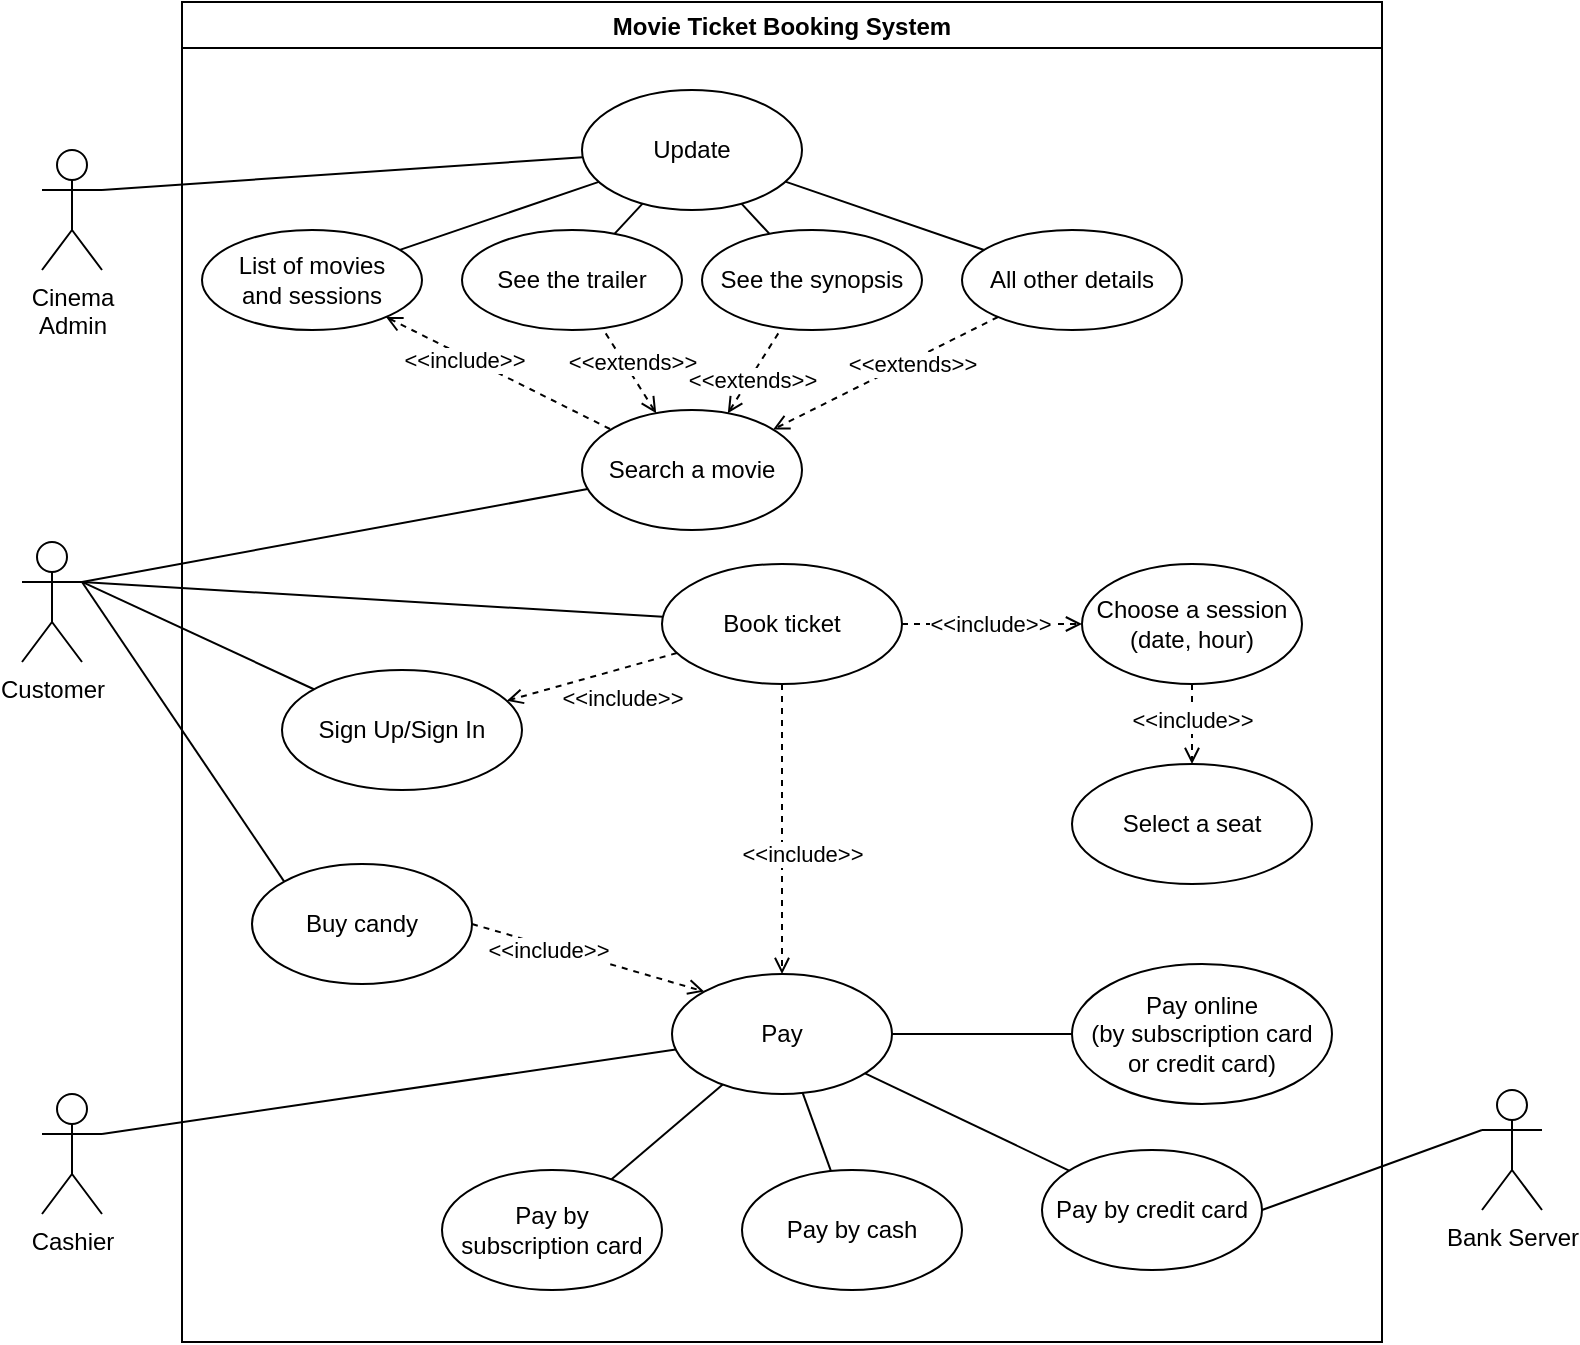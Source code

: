 <mxfile version="20.4.1" type="github"><diagram id="VBMkxzNfvZtcTCC2y9Cj" name="Page-1"><mxGraphModel dx="2129" dy="684" grid="1" gridSize="10" guides="1" tooltips="1" connect="1" arrows="1" fold="1" page="1" pageScale="1" pageWidth="827" pageHeight="1169" math="0" shadow="0"><root><mxCell id="0"/><mxCell id="1" parent="0"/><mxCell id="VIb6RzidRsfvzU3eIvCG-31" style="edgeStyle=none;rounded=0;orthogonalLoop=1;jettySize=auto;html=1;exitX=1;exitY=0.333;exitDx=0;exitDy=0;exitPerimeter=0;entryX=0;entryY=0;entryDx=0;entryDy=0;startArrow=none;startFill=0;endArrow=none;endFill=0;" parent="1" source="VIb6RzidRsfvzU3eIvCG-1" target="VIb6RzidRsfvzU3eIvCG-17" edge="1"><mxGeometry relative="1" as="geometry"/></mxCell><mxCell id="VIb6RzidRsfvzU3eIvCG-1" value="Customer" style="shape=umlActor;verticalLabelPosition=bottom;verticalAlign=top;html=1;outlineConnect=0;" parent="1" vertex="1"><mxGeometry x="40" y="310" width="30" height="60" as="geometry"/></mxCell><mxCell id="VIb6RzidRsfvzU3eIvCG-2" value="Movie Ticket Booking System" style="swimlane;" parent="1" vertex="1"><mxGeometry x="120" y="40" width="600" height="670" as="geometry"/></mxCell><mxCell id="VIb6RzidRsfvzU3eIvCG-26" style="edgeStyle=none;rounded=0;orthogonalLoop=1;jettySize=auto;html=1;startArrow=open;startFill=0;endArrow=none;endFill=0;dashed=1;" parent="VIb6RzidRsfvzU3eIvCG-2" source="VIb6RzidRsfvzU3eIvCG-6" target="VIb6RzidRsfvzU3eIvCG-10" edge="1"><mxGeometry relative="1" as="geometry"/></mxCell><mxCell id="VIb6RzidRsfvzU3eIvCG-46" value="&amp;lt;&amp;lt;extends&amp;gt;&amp;gt;" style="edgeLabel;html=1;align=center;verticalAlign=middle;resizable=0;points=[];" parent="VIb6RzidRsfvzU3eIvCG-26" vertex="1" connectable="0"><mxGeometry x="0.14" y="-3" relative="1" as="geometry"><mxPoint as="offset"/></mxGeometry></mxCell><mxCell id="VIb6RzidRsfvzU3eIvCG-27" style="edgeStyle=none;rounded=0;orthogonalLoop=1;jettySize=auto;html=1;startArrow=open;startFill=0;endArrow=none;endFill=0;dashed=1;" parent="VIb6RzidRsfvzU3eIvCG-2" source="VIb6RzidRsfvzU3eIvCG-6" target="VIb6RzidRsfvzU3eIvCG-11" edge="1"><mxGeometry relative="1" as="geometry"/></mxCell><mxCell id="VIb6RzidRsfvzU3eIvCG-47" value="&amp;lt;&amp;lt;extends&amp;gt;&amp;gt;" style="edgeLabel;html=1;align=center;verticalAlign=middle;resizable=0;points=[];" parent="VIb6RzidRsfvzU3eIvCG-27" vertex="1" connectable="0"><mxGeometry x="-0.157" y="-1" relative="1" as="geometry"><mxPoint as="offset"/></mxGeometry></mxCell><mxCell id="VIb6RzidRsfvzU3eIvCG-6" value="Search a movie" style="ellipse;whiteSpace=wrap;html=1;" parent="VIb6RzidRsfvzU3eIvCG-2" vertex="1"><mxGeometry x="200" y="204" width="110" height="60" as="geometry"/></mxCell><mxCell id="VIb6RzidRsfvzU3eIvCG-28" style="edgeStyle=none;rounded=0;orthogonalLoop=1;jettySize=auto;html=1;startArrow=none;startFill=0;endArrow=none;endFill=0;" parent="VIb6RzidRsfvzU3eIvCG-2" source="VIb6RzidRsfvzU3eIvCG-10" target="VIb6RzidRsfvzU3eIvCG-23" edge="1"><mxGeometry relative="1" as="geometry"/></mxCell><mxCell id="VIb6RzidRsfvzU3eIvCG-10" value="See the trailer" style="ellipse;whiteSpace=wrap;html=1;" parent="VIb6RzidRsfvzU3eIvCG-2" vertex="1"><mxGeometry x="140" y="114" width="110" height="50" as="geometry"/></mxCell><mxCell id="VIb6RzidRsfvzU3eIvCG-11" value="See the synopsis" style="ellipse;whiteSpace=wrap;html=1;" parent="VIb6RzidRsfvzU3eIvCG-2" vertex="1"><mxGeometry x="260" y="114" width="110" height="50" as="geometry"/></mxCell><mxCell id="VIb6RzidRsfvzU3eIvCG-16" value="Choose a session&lt;br&gt;(date, hour)" style="ellipse;whiteSpace=wrap;html=1;" parent="VIb6RzidRsfvzU3eIvCG-2" vertex="1"><mxGeometry x="450" y="281" width="110" height="60" as="geometry"/></mxCell><mxCell id="VIb6RzidRsfvzU3eIvCG-32" style="edgeStyle=none;rounded=0;orthogonalLoop=1;jettySize=auto;html=1;exitX=1;exitY=0.5;exitDx=0;exitDy=0;entryX=0;entryY=0;entryDx=0;entryDy=0;startArrow=none;startFill=0;endArrow=open;endFill=0;dashed=1;" parent="VIb6RzidRsfvzU3eIvCG-2" source="VIb6RzidRsfvzU3eIvCG-17" target="VIb6RzidRsfvzU3eIvCG-18" edge="1"><mxGeometry relative="1" as="geometry"/></mxCell><mxCell id="VIb6RzidRsfvzU3eIvCG-49" value="&amp;lt;&amp;lt;include&amp;gt;&amp;gt;" style="edgeLabel;html=1;align=center;verticalAlign=middle;resizable=0;points=[];" parent="VIb6RzidRsfvzU3eIvCG-32" vertex="1" connectable="0"><mxGeometry x="-0.335" y="-2" relative="1" as="geometry"><mxPoint as="offset"/></mxGeometry></mxCell><mxCell id="VIb6RzidRsfvzU3eIvCG-17" value="Buy candy" style="ellipse;whiteSpace=wrap;html=1;" parent="VIb6RzidRsfvzU3eIvCG-2" vertex="1"><mxGeometry x="35" y="431" width="110" height="60" as="geometry"/></mxCell><mxCell id="0jVwf5a9xF2E76QUUTUx-24" style="edgeStyle=none;rounded=0;orthogonalLoop=1;jettySize=auto;html=1;startArrow=none;startFill=0;endArrow=none;endFill=0;" edge="1" parent="VIb6RzidRsfvzU3eIvCG-2" source="VIb6RzidRsfvzU3eIvCG-18" target="VIb6RzidRsfvzU3eIvCG-20"><mxGeometry relative="1" as="geometry"/></mxCell><mxCell id="0jVwf5a9xF2E76QUUTUx-25" style="edgeStyle=none;rounded=0;orthogonalLoop=1;jettySize=auto;html=1;startArrow=none;startFill=0;endArrow=none;endFill=0;" edge="1" parent="VIb6RzidRsfvzU3eIvCG-2" source="VIb6RzidRsfvzU3eIvCG-18" target="VIb6RzidRsfvzU3eIvCG-19"><mxGeometry relative="1" as="geometry"/></mxCell><mxCell id="0jVwf5a9xF2E76QUUTUx-26" style="edgeStyle=none;rounded=0;orthogonalLoop=1;jettySize=auto;html=1;startArrow=none;startFill=0;endArrow=none;endFill=0;" edge="1" parent="VIb6RzidRsfvzU3eIvCG-2" source="VIb6RzidRsfvzU3eIvCG-18" target="VIb6RzidRsfvzU3eIvCG-21"><mxGeometry relative="1" as="geometry"/></mxCell><mxCell id="VIb6RzidRsfvzU3eIvCG-18" value="Pay" style="ellipse;whiteSpace=wrap;html=1;" parent="VIb6RzidRsfvzU3eIvCG-2" vertex="1"><mxGeometry x="245" y="486" width="110" height="60" as="geometry"/></mxCell><mxCell id="VIb6RzidRsfvzU3eIvCG-19" value="Pay by &lt;br&gt;subscription card" style="ellipse;whiteSpace=wrap;html=1;" parent="VIb6RzidRsfvzU3eIvCG-2" vertex="1"><mxGeometry x="130" y="584" width="110" height="60" as="geometry"/></mxCell><mxCell id="VIb6RzidRsfvzU3eIvCG-20" value="Pay by cash" style="ellipse;whiteSpace=wrap;html=1;" parent="VIb6RzidRsfvzU3eIvCG-2" vertex="1"><mxGeometry x="280" y="584" width="110" height="60" as="geometry"/></mxCell><mxCell id="VIb6RzidRsfvzU3eIvCG-21" value="Pay by credit card" style="ellipse;whiteSpace=wrap;html=1;" parent="VIb6RzidRsfvzU3eIvCG-2" vertex="1"><mxGeometry x="430" y="574" width="110" height="60" as="geometry"/></mxCell><mxCell id="VIb6RzidRsfvzU3eIvCG-30" style="edgeStyle=none;rounded=0;orthogonalLoop=1;jettySize=auto;html=1;startArrow=none;startFill=0;endArrow=none;endFill=0;" parent="VIb6RzidRsfvzU3eIvCG-2" source="VIb6RzidRsfvzU3eIvCG-22" target="VIb6RzidRsfvzU3eIvCG-23" edge="1"><mxGeometry relative="1" as="geometry"/></mxCell><mxCell id="VIb6RzidRsfvzU3eIvCG-42" style="edgeStyle=none;rounded=0;orthogonalLoop=1;jettySize=auto;html=1;startArrow=open;startFill=0;endArrow=none;endFill=0;dashed=1;" parent="VIb6RzidRsfvzU3eIvCG-2" source="VIb6RzidRsfvzU3eIvCG-22" target="VIb6RzidRsfvzU3eIvCG-6" edge="1"><mxGeometry relative="1" as="geometry"><mxPoint x="120" y="184" as="targetPoint"/></mxGeometry></mxCell><mxCell id="VIb6RzidRsfvzU3eIvCG-43" value="&amp;lt;&amp;lt;include&amp;gt;&amp;gt;" style="edgeLabel;html=1;align=center;verticalAlign=middle;resizable=0;points=[];" parent="VIb6RzidRsfvzU3eIvCG-42" vertex="1" connectable="0"><mxGeometry x="-0.301" y="-1" relative="1" as="geometry"><mxPoint y="1" as="offset"/></mxGeometry></mxCell><mxCell id="VIb6RzidRsfvzU3eIvCG-22" value="List of movies &lt;br&gt;and sessions" style="ellipse;whiteSpace=wrap;html=1;" parent="VIb6RzidRsfvzU3eIvCG-2" vertex="1"><mxGeometry x="10" y="114" width="110" height="50" as="geometry"/></mxCell><mxCell id="VIb6RzidRsfvzU3eIvCG-23" value="Update" style="ellipse;whiteSpace=wrap;html=1;" parent="VIb6RzidRsfvzU3eIvCG-2" vertex="1"><mxGeometry x="200" y="44" width="110" height="60" as="geometry"/></mxCell><mxCell id="VIb6RzidRsfvzU3eIvCG-29" style="edgeStyle=none;rounded=0;orthogonalLoop=1;jettySize=auto;html=1;startArrow=none;startFill=0;endArrow=none;endFill=0;" parent="VIb6RzidRsfvzU3eIvCG-2" source="VIb6RzidRsfvzU3eIvCG-11" target="VIb6RzidRsfvzU3eIvCG-23" edge="1"><mxGeometry relative="1" as="geometry"><mxPoint x="410" y="94" as="targetPoint"/></mxGeometry></mxCell><mxCell id="0jVwf5a9xF2E76QUUTUx-3" style="edgeStyle=none;rounded=0;orthogonalLoop=1;jettySize=auto;html=1;endArrow=none;endFill=0;" edge="1" parent="VIb6RzidRsfvzU3eIvCG-2" source="0jVwf5a9xF2E76QUUTUx-1" target="VIb6RzidRsfvzU3eIvCG-18"><mxGeometry relative="1" as="geometry"><mxPoint x="410" y="344" as="sourcePoint"/></mxGeometry></mxCell><mxCell id="0jVwf5a9xF2E76QUUTUx-1" value="Pay online&lt;br&gt;(by subscription card &lt;br&gt;or credit card)" style="ellipse;whiteSpace=wrap;html=1;" vertex="1" parent="VIb6RzidRsfvzU3eIvCG-2"><mxGeometry x="445" y="481" width="130" height="70" as="geometry"/></mxCell><mxCell id="0jVwf5a9xF2E76QUUTUx-7" value="Sign Up/Sign In" style="ellipse;whiteSpace=wrap;html=1;" vertex="1" parent="VIb6RzidRsfvzU3eIvCG-2"><mxGeometry x="50" y="334" width="120" height="60" as="geometry"/></mxCell><mxCell id="0jVwf5a9xF2E76QUUTUx-10" value="Select a seat" style="ellipse;whiteSpace=wrap;html=1;" vertex="1" parent="VIb6RzidRsfvzU3eIvCG-2"><mxGeometry x="445" y="381" width="120" height="60" as="geometry"/></mxCell><mxCell id="0jVwf5a9xF2E76QUUTUx-11" value="" style="edgeStyle=none;rounded=0;orthogonalLoop=1;jettySize=auto;html=1;endArrow=open;endFill=0;dashed=1;" edge="1" parent="VIb6RzidRsfvzU3eIvCG-2" source="VIb6RzidRsfvzU3eIvCG-16" target="0jVwf5a9xF2E76QUUTUx-10"><mxGeometry relative="1" as="geometry"/></mxCell><mxCell id="0jVwf5a9xF2E76QUUTUx-19" value="&amp;lt;&amp;lt;include&amp;gt;&amp;gt;" style="edgeLabel;html=1;align=center;verticalAlign=middle;resizable=0;points=[];" vertex="1" connectable="0" parent="0jVwf5a9xF2E76QUUTUx-11"><mxGeometry x="-0.486" y="-2" relative="1" as="geometry"><mxPoint x="2" y="7" as="offset"/></mxGeometry></mxCell><mxCell id="0jVwf5a9xF2E76QUUTUx-16" style="edgeStyle=none;rounded=0;orthogonalLoop=1;jettySize=auto;html=1;startArrow=none;startFill=0;endArrow=open;endFill=0;dashed=1;" edge="1" parent="VIb6RzidRsfvzU3eIvCG-2" source="0jVwf5a9xF2E76QUUTUx-12" target="VIb6RzidRsfvzU3eIvCG-16"><mxGeometry relative="1" as="geometry"/></mxCell><mxCell id="0jVwf5a9xF2E76QUUTUx-18" value="&amp;lt;&amp;lt;include&amp;gt;&amp;gt;" style="edgeLabel;html=1;align=center;verticalAlign=middle;resizable=0;points=[];" vertex="1" connectable="0" parent="0jVwf5a9xF2E76QUUTUx-16"><mxGeometry x="-0.459" y="-1" relative="1" as="geometry"><mxPoint x="19" y="-1" as="offset"/></mxGeometry></mxCell><mxCell id="0jVwf5a9xF2E76QUUTUx-20" style="edgeStyle=none;rounded=0;orthogonalLoop=1;jettySize=auto;html=1;dashed=1;startArrow=none;startFill=0;endArrow=open;endFill=0;" edge="1" parent="VIb6RzidRsfvzU3eIvCG-2" source="0jVwf5a9xF2E76QUUTUx-12" target="VIb6RzidRsfvzU3eIvCG-18"><mxGeometry relative="1" as="geometry"/></mxCell><mxCell id="0jVwf5a9xF2E76QUUTUx-23" value="&amp;lt;&amp;lt;include&amp;gt;&amp;gt;" style="edgeLabel;html=1;align=center;verticalAlign=middle;resizable=0;points=[];" vertex="1" connectable="0" parent="0jVwf5a9xF2E76QUUTUx-20"><mxGeometry x="-0.205" relative="1" as="geometry"><mxPoint x="10" y="27" as="offset"/></mxGeometry></mxCell><mxCell id="0jVwf5a9xF2E76QUUTUx-21" style="edgeStyle=none;rounded=0;orthogonalLoop=1;jettySize=auto;html=1;dashed=1;startArrow=none;startFill=0;endArrow=open;endFill=0;" edge="1" parent="VIb6RzidRsfvzU3eIvCG-2" source="0jVwf5a9xF2E76QUUTUx-12" target="0jVwf5a9xF2E76QUUTUx-7"><mxGeometry relative="1" as="geometry"/></mxCell><mxCell id="0jVwf5a9xF2E76QUUTUx-22" value="&amp;lt;&amp;lt;include&amp;gt;&amp;gt;" style="edgeLabel;html=1;align=center;verticalAlign=middle;resizable=0;points=[];" vertex="1" connectable="0" parent="0jVwf5a9xF2E76QUUTUx-21"><mxGeometry x="-0.481" y="3" relative="1" as="geometry"><mxPoint x="-6" y="13" as="offset"/></mxGeometry></mxCell><mxCell id="0jVwf5a9xF2E76QUUTUx-12" value="Book ticket" style="ellipse;whiteSpace=wrap;html=1;" vertex="1" parent="VIb6RzidRsfvzU3eIvCG-2"><mxGeometry x="240" y="281" width="120" height="60" as="geometry"/></mxCell><mxCell id="0jVwf5a9xF2E76QUUTUx-29" style="edgeStyle=none;rounded=0;orthogonalLoop=1;jettySize=auto;html=1;startArrow=none;startFill=0;endArrow=open;endFill=0;dashed=1;" edge="1" parent="VIb6RzidRsfvzU3eIvCG-2" source="0jVwf5a9xF2E76QUUTUx-27" target="VIb6RzidRsfvzU3eIvCG-6"><mxGeometry relative="1" as="geometry"/></mxCell><mxCell id="0jVwf5a9xF2E76QUUTUx-30" value="&amp;lt;&amp;lt;extends&amp;gt;&amp;gt;" style="edgeLabel;html=1;align=center;verticalAlign=middle;resizable=0;points=[];" vertex="1" connectable="0" parent="0jVwf5a9xF2E76QUUTUx-29"><mxGeometry x="-0.238" y="2" relative="1" as="geometry"><mxPoint x="-1" as="offset"/></mxGeometry></mxCell><mxCell id="0jVwf5a9xF2E76QUUTUx-27" value="All other details" style="ellipse;whiteSpace=wrap;html=1;" vertex="1" parent="VIb6RzidRsfvzU3eIvCG-2"><mxGeometry x="390" y="114" width="110" height="50" as="geometry"/></mxCell><mxCell id="0jVwf5a9xF2E76QUUTUx-28" value="" style="edgeStyle=none;rounded=0;orthogonalLoop=1;jettySize=auto;html=1;startArrow=none;startFill=0;endArrow=none;endFill=0;" edge="1" parent="VIb6RzidRsfvzU3eIvCG-2" source="VIb6RzidRsfvzU3eIvCG-23" target="0jVwf5a9xF2E76QUUTUx-27"><mxGeometry relative="1" as="geometry"/></mxCell><mxCell id="VIb6RzidRsfvzU3eIvCG-39" style="edgeStyle=none;rounded=0;orthogonalLoop=1;jettySize=auto;html=1;exitX=1;exitY=0.333;exitDx=0;exitDy=0;exitPerimeter=0;startArrow=none;startFill=0;endArrow=none;endFill=0;" parent="1" source="VIb6RzidRsfvzU3eIvCG-3" target="VIb6RzidRsfvzU3eIvCG-18" edge="1"><mxGeometry relative="1" as="geometry"/></mxCell><mxCell id="VIb6RzidRsfvzU3eIvCG-3" value="Cashier" style="shape=umlActor;verticalLabelPosition=bottom;verticalAlign=top;html=1;outlineConnect=0;" parent="1" vertex="1"><mxGeometry x="50" y="586" width="30" height="60" as="geometry"/></mxCell><mxCell id="VIb6RzidRsfvzU3eIvCG-40" style="edgeStyle=none;rounded=0;orthogonalLoop=1;jettySize=auto;html=1;exitX=1;exitY=0.333;exitDx=0;exitDy=0;exitPerimeter=0;startArrow=none;startFill=0;endArrow=none;endFill=0;" parent="1" source="VIb6RzidRsfvzU3eIvCG-4" target="VIb6RzidRsfvzU3eIvCG-23" edge="1"><mxGeometry relative="1" as="geometry"/></mxCell><mxCell id="VIb6RzidRsfvzU3eIvCG-4" value="Cinema &lt;br&gt;Admin" style="shape=umlActor;verticalLabelPosition=bottom;verticalAlign=top;html=1;outlineConnect=0;" parent="1" vertex="1"><mxGeometry x="50" y="114" width="30" height="60" as="geometry"/></mxCell><mxCell id="VIb6RzidRsfvzU3eIvCG-41" style="edgeStyle=none;rounded=0;orthogonalLoop=1;jettySize=auto;html=1;exitX=0;exitY=0.333;exitDx=0;exitDy=0;exitPerimeter=0;entryX=1;entryY=0.5;entryDx=0;entryDy=0;startArrow=none;startFill=0;endArrow=none;endFill=0;" parent="1" source="VIb6RzidRsfvzU3eIvCG-5" target="VIb6RzidRsfvzU3eIvCG-21" edge="1"><mxGeometry relative="1" as="geometry"/></mxCell><mxCell id="VIb6RzidRsfvzU3eIvCG-5" value="Bank Server" style="shape=umlActor;verticalLabelPosition=bottom;verticalAlign=top;html=1;outlineConnect=0;" parent="1" vertex="1"><mxGeometry x="770" y="584" width="30" height="60" as="geometry"/></mxCell><mxCell id="VIb6RzidRsfvzU3eIvCG-24" style="edgeStyle=none;rounded=0;orthogonalLoop=1;jettySize=auto;html=1;exitX=1;exitY=0.333;exitDx=0;exitDy=0;startArrow=none;startFill=0;endArrow=none;endFill=0;exitPerimeter=0;" parent="1" source="VIb6RzidRsfvzU3eIvCG-1" target="VIb6RzidRsfvzU3eIvCG-6" edge="1"><mxGeometry relative="1" as="geometry"><mxPoint x="90" y="234" as="targetPoint"/></mxGeometry></mxCell><mxCell id="0jVwf5a9xF2E76QUUTUx-8" value="" style="edgeStyle=none;rounded=0;orthogonalLoop=1;jettySize=auto;html=1;endArrow=none;endFill=0;exitX=1;exitY=0.333;exitDx=0;exitDy=0;exitPerimeter=0;" edge="1" parent="1" source="VIb6RzidRsfvzU3eIvCG-1" target="0jVwf5a9xF2E76QUUTUx-7"><mxGeometry relative="1" as="geometry"/></mxCell><mxCell id="0jVwf5a9xF2E76QUUTUx-13" value="" style="edgeStyle=none;rounded=0;orthogonalLoop=1;jettySize=auto;html=1;endArrow=none;endFill=0;exitX=1;exitY=0.333;exitDx=0;exitDy=0;exitPerimeter=0;" edge="1" parent="1" source="VIb6RzidRsfvzU3eIvCG-1" target="0jVwf5a9xF2E76QUUTUx-12"><mxGeometry relative="1" as="geometry"/></mxCell></root></mxGraphModel></diagram></mxfile>